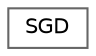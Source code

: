 digraph "Graphe hiérarchique des classes"
{
 // LATEX_PDF_SIZE
  bgcolor="transparent";
  edge [fontname=Helvetica,fontsize=10,labelfontname=Helvetica,labelfontsize=10];
  node [fontname=Helvetica,fontsize=10,shape=box,height=0.2,width=0.4];
  rankdir="LR";
  Node0 [id="Node000000",label="SGD",height=0.2,width=0.4,color="grey40", fillcolor="white", style="filled",URL="$classSGD.html",tooltip="Stochastic Gradient Descent (SGD) optimizer."];
}
